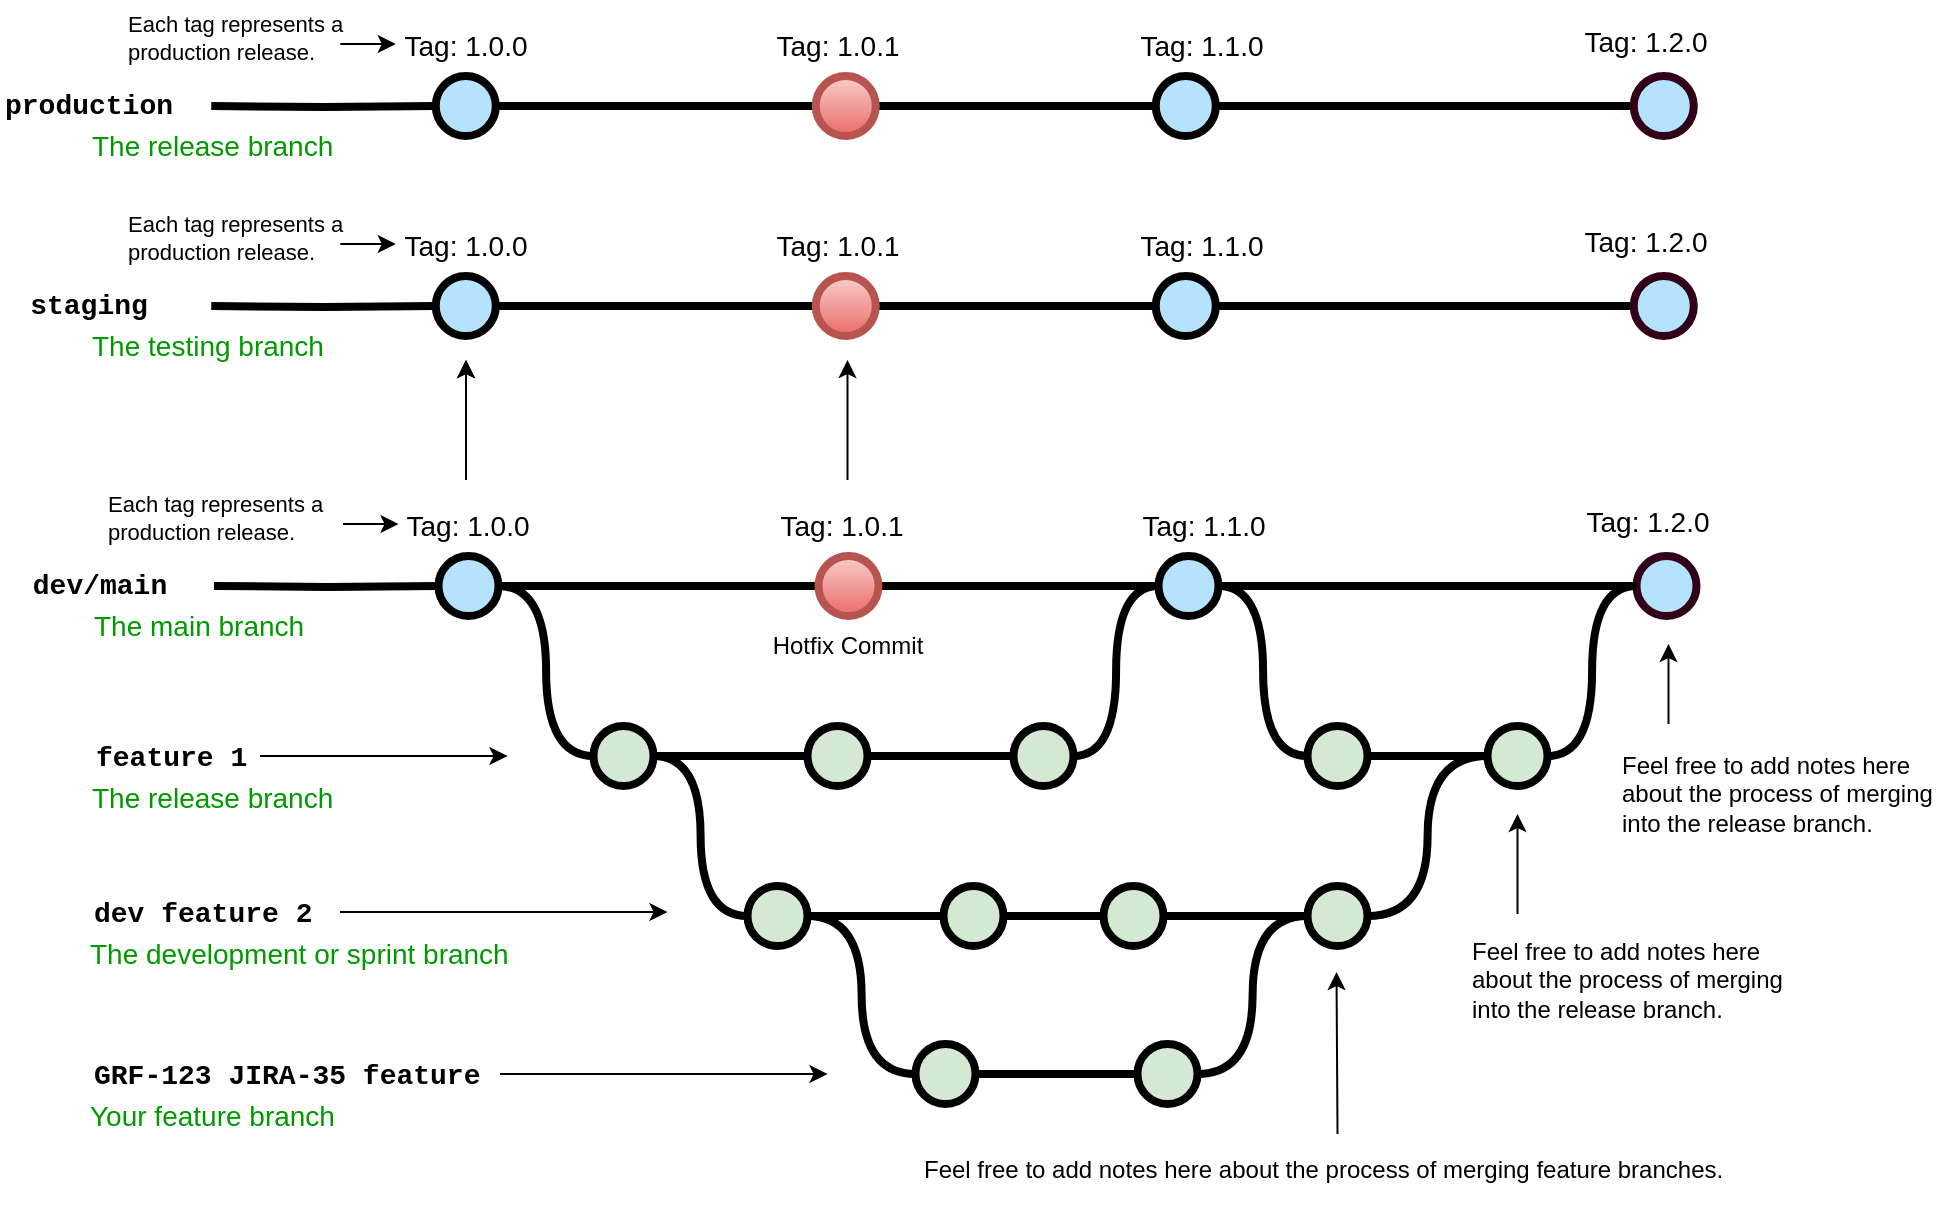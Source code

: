 <mxfile version="14.8.0" type="github">
  <diagram id="UqTXu5nnU7z2pNqZ6FUm" name="Page-1">
    <mxGraphModel dx="1054" dy="649" grid="1" gridSize="10" guides="1" tooltips="1" connect="1" arrows="1" fold="1" page="1" pageScale="1" pageWidth="850" pageHeight="1100" math="0" shadow="0">
      <root>
        <mxCell id="0" />
        <mxCell id="1" parent="0" />
        <mxCell id="iOJm5arGjUEbnIHWwRJL-91" value="" style="edgeStyle=orthogonalEdgeStyle;rounded=0;html=1;jettySize=auto;orthogonalLoop=1;plain-blue;endArrow=none;endFill=0;strokeWidth=4;strokeColor=#000000;entryX=0;entryY=0.5;entryDx=0;entryDy=0;entryPerimeter=0;" parent="1" source="iOJm5arGjUEbnIHWwRJL-92" target="iOJm5arGjUEbnIHWwRJL-105" edge="1">
          <mxGeometry x="277.88" y="93" as="geometry">
            <mxPoint x="427.88" y="93" as="targetPoint" />
          </mxGeometry>
        </mxCell>
        <mxCell id="iOJm5arGjUEbnIHWwRJL-92" value="" style="verticalLabelPosition=bottom;verticalAlign=top;html=1;strokeWidth=4;shape=mxgraph.flowchart.on-page_reference;plain-blue;gradientColor=none;fillColor=#B5E3Fe;strokeColor=#000000;" parent="1" vertex="1">
          <mxGeometry x="247.88" y="78" width="30" height="30" as="geometry" />
        </mxCell>
        <mxCell id="iOJm5arGjUEbnIHWwRJL-93" value="" style="edgeStyle=orthogonalEdgeStyle;curved=1;rounded=0;orthogonalLoop=1;jettySize=auto;html=1;endArrow=none;endFill=0;strokeWidth=4;entryX=0;entryY=0.5;entryDx=0;entryDy=0;entryPerimeter=0;" parent="1" source="iOJm5arGjUEbnIHWwRJL-94" target="iOJm5arGjUEbnIHWwRJL-95" edge="1">
          <mxGeometry relative="1" as="geometry">
            <mxPoint x="720.13" y="93" as="targetPoint" />
          </mxGeometry>
        </mxCell>
        <mxCell id="iOJm5arGjUEbnIHWwRJL-94" value="" style="verticalLabelPosition=bottom;verticalAlign=top;html=1;strokeWidth=4;shape=mxgraph.flowchart.on-page_reference;plain-blue;gradientColor=none;strokeColor=#000000;fillColor=#B5E3FE;" parent="1" vertex="1">
          <mxGeometry x="607.88" y="78" width="30" height="30" as="geometry" />
        </mxCell>
        <mxCell id="iOJm5arGjUEbnIHWwRJL-95" value="" style="verticalLabelPosition=bottom;verticalAlign=top;html=1;strokeWidth=4;shape=mxgraph.flowchart.on-page_reference;plain-blue;gradientColor=none;strokeColor=#33001A;fillColor=#B5E3FE;" parent="1" vertex="1">
          <mxGeometry x="846.88" y="78" width="30" height="30" as="geometry" />
        </mxCell>
        <mxCell id="iOJm5arGjUEbnIHWwRJL-96" value="" style="edgeStyle=orthogonalEdgeStyle;rounded=0;html=1;jettySize=auto;orthogonalLoop=1;strokeWidth=4;endArrow=none;endFill=0;" parent="1" target="iOJm5arGjUEbnIHWwRJL-92" edge="1">
          <mxGeometry x="177.88" y="93" as="geometry">
            <mxPoint x="135.63" y="93" as="sourcePoint" />
          </mxGeometry>
        </mxCell>
        <mxCell id="iOJm5arGjUEbnIHWwRJL-97" value="production" style="text;html=1;strokeColor=none;fillColor=none;align=center;verticalAlign=middle;whiteSpace=wrap;overflow=hidden;fontSize=14;fontStyle=1;fontFamily=Courier New;" parent="1" vertex="1">
          <mxGeometry x="30" y="72" width="88.63" height="42" as="geometry" />
        </mxCell>
        <mxCell id="iOJm5arGjUEbnIHWwRJL-98" value="The release branch" style="text;html=1;strokeColor=none;fillColor=none;align=left;verticalAlign=middle;whiteSpace=wrap;overflow=hidden;fontSize=14;fontStyle=0;fontColor=#009900;" parent="1" vertex="1">
          <mxGeometry x="73.88" y="102" width="146.75" height="20" as="geometry" />
        </mxCell>
        <mxCell id="iOJm5arGjUEbnIHWwRJL-99" value="Tag: 1.1.0" style="text;html=1;strokeColor=none;fillColor=none;align=center;verticalAlign=middle;whiteSpace=wrap;overflow=hidden;fontSize=14;" parent="1" vertex="1">
          <mxGeometry x="575.88" y="52" width="110" height="20" as="geometry" />
        </mxCell>
        <mxCell id="iOJm5arGjUEbnIHWwRJL-100" value="Tag: 1.0.0" style="text;html=1;strokeColor=none;fillColor=none;align=center;verticalAlign=middle;whiteSpace=wrap;overflow=hidden;fontSize=14;" parent="1" vertex="1">
          <mxGeometry x="227.88" y="52" width="70" height="20" as="geometry" />
        </mxCell>
        <mxCell id="iOJm5arGjUEbnIHWwRJL-101" value="Tag: 1.2.0" style="text;html=1;strokeColor=none;fillColor=none;align=center;verticalAlign=middle;whiteSpace=wrap;overflow=hidden;fontSize=14;" parent="1" vertex="1">
          <mxGeometry x="797.88" y="50" width="110" height="20" as="geometry" />
        </mxCell>
        <mxCell id="iOJm5arGjUEbnIHWwRJL-102" value="" style="edgeStyle=orthogonalEdgeStyle;rounded=0;orthogonalLoop=1;jettySize=auto;html=1;fontSize=12;fontColor=#000000;entryX=0;entryY=0.5;entryDx=0;entryDy=0;" parent="1" target="iOJm5arGjUEbnIHWwRJL-100" edge="1">
          <mxGeometry relative="1" as="geometry">
            <mxPoint x="207.88" y="62" as="targetPoint" />
            <Array as="points">
              <mxPoint x="207.88" y="62" />
              <mxPoint x="207.88" y="62" />
            </Array>
            <mxPoint x="200.13" y="62" as="sourcePoint" />
          </mxGeometry>
        </mxCell>
        <mxCell id="iOJm5arGjUEbnIHWwRJL-103" value="&lt;span style=&quot;text-align: center; font-size: 11px;&quot;&gt;Each tag represents a production release.&lt;/span&gt;" style="text;html=1;strokeColor=none;fillColor=none;align=left;verticalAlign=middle;whiteSpace=wrap;overflow=hidden;fontSize=11;fontStyle=0;fontColor=#000000;" parent="1" vertex="1">
          <mxGeometry x="91.5" y="40" width="120" height="38" as="geometry" />
        </mxCell>
        <mxCell id="iOJm5arGjUEbnIHWwRJL-104" value="" style="edgeStyle=orthogonalEdgeStyle;rounded=0;orthogonalLoop=1;jettySize=auto;html=1;fontSize=15;endArrow=none;endFill=0;strokeWidth=4;entryX=0;entryY=0.5;entryDx=0;entryDy=0;entryPerimeter=0;" parent="1" source="iOJm5arGjUEbnIHWwRJL-105" target="iOJm5arGjUEbnIHWwRJL-94" edge="1">
          <mxGeometry relative="1" as="geometry">
            <mxPoint x="545.88" y="93" as="targetPoint" />
          </mxGeometry>
        </mxCell>
        <mxCell id="iOJm5arGjUEbnIHWwRJL-105" value="" style="verticalLabelPosition=bottom;verticalAlign=top;html=1;strokeWidth=4;shape=mxgraph.flowchart.on-page_reference;plain-blue;gradientColor=#EA6B66;strokeColor=#B85450;fillColor=#F8CECC;" parent="1" vertex="1">
          <mxGeometry x="437.88" y="78" width="30" height="30" as="geometry" />
        </mxCell>
        <mxCell id="iOJm5arGjUEbnIHWwRJL-106" value="Tag: 1.0.1" style="text;html=1;strokeColor=none;fillColor=none;align=center;verticalAlign=middle;whiteSpace=wrap;overflow=hidden;fontSize=14;" parent="1" vertex="1">
          <mxGeometry x="414.13" y="52" width="70" height="20" as="geometry" />
        </mxCell>
        <mxCell id="iOJm5arGjUEbnIHWwRJL-223" value="Hotfix Commit" style="text;html=1;strokeColor=none;fillColor=none;align=center;verticalAlign=middle;whiteSpace=wrap;overflow=hidden;" parent="1" vertex="1">
          <mxGeometry x="414.25" y="348" width="80" height="30" as="geometry" />
        </mxCell>
        <mxCell id="iOJm5arGjUEbnIHWwRJL-224" value="" style="edgeStyle=orthogonalEdgeStyle;rounded=0;html=1;jettySize=auto;orthogonalLoop=1;plain-blue;endArrow=none;endFill=0;strokeWidth=4;strokeColor=#000000;entryX=0;entryY=0.5;entryDx=0;entryDy=0;entryPerimeter=0;" parent="1" source="iOJm5arGjUEbnIHWwRJL-226" target="iOJm5arGjUEbnIHWwRJL-279" edge="1">
          <mxGeometry x="279.25" y="333" as="geometry">
            <mxPoint x="429.25" y="333" as="targetPoint" />
          </mxGeometry>
        </mxCell>
        <mxCell id="iOJm5arGjUEbnIHWwRJL-225" style="edgeStyle=orthogonalEdgeStyle;curved=1;rounded=0;html=1;exitX=1;exitY=0.5;exitPerimeter=0;entryX=0;entryY=0.5;entryPerimeter=0;endArrow=none;endFill=0;jettySize=auto;orthogonalLoop=1;strokeWidth=4;fontSize=15;" parent="1" source="iOJm5arGjUEbnIHWwRJL-226" target="iOJm5arGjUEbnIHWwRJL-234" edge="1">
          <mxGeometry relative="1" as="geometry" />
        </mxCell>
        <mxCell id="iOJm5arGjUEbnIHWwRJL-226" value="" style="verticalLabelPosition=bottom;verticalAlign=top;html=1;strokeWidth=4;shape=mxgraph.flowchart.on-page_reference;plain-blue;gradientColor=none;fillColor=#B5E3Fe;strokeColor=#000000;" parent="1" vertex="1">
          <mxGeometry x="249.25" y="318" width="30" height="30" as="geometry" />
        </mxCell>
        <mxCell id="iOJm5arGjUEbnIHWwRJL-227" value="" style="edgeStyle=orthogonalEdgeStyle;curved=1;rounded=0;orthogonalLoop=1;jettySize=auto;html=1;endArrow=none;endFill=0;strokeWidth=4;entryX=0;entryY=0.5;entryDx=0;entryDy=0;entryPerimeter=0;" parent="1" source="iOJm5arGjUEbnIHWwRJL-229" target="iOJm5arGjUEbnIHWwRJL-230" edge="1">
          <mxGeometry relative="1" as="geometry">
            <mxPoint x="721.5" y="333" as="targetPoint" />
          </mxGeometry>
        </mxCell>
        <mxCell id="iOJm5arGjUEbnIHWwRJL-228" style="edgeStyle=orthogonalEdgeStyle;curved=1;rounded=0;orthogonalLoop=1;jettySize=auto;html=1;exitX=1;exitY=0.5;exitDx=0;exitDy=0;exitPerimeter=0;entryX=0;entryY=0.5;entryDx=0;entryDy=0;entryPerimeter=0;endArrow=none;endFill=0;strokeWidth=4;fontFamily=Courier New;fontColor=#009900;" parent="1" source="iOJm5arGjUEbnIHWwRJL-229" target="iOJm5arGjUEbnIHWwRJL-266" edge="1">
          <mxGeometry relative="1" as="geometry" />
        </mxCell>
        <mxCell id="iOJm5arGjUEbnIHWwRJL-229" value="" style="verticalLabelPosition=bottom;verticalAlign=top;html=1;strokeWidth=4;shape=mxgraph.flowchart.on-page_reference;plain-blue;gradientColor=none;strokeColor=#000000;fillColor=#B5E3FE;" parent="1" vertex="1">
          <mxGeometry x="609.25" y="318" width="30" height="30" as="geometry" />
        </mxCell>
        <mxCell id="iOJm5arGjUEbnIHWwRJL-230" value="" style="verticalLabelPosition=bottom;verticalAlign=top;html=1;strokeWidth=4;shape=mxgraph.flowchart.on-page_reference;plain-blue;gradientColor=none;strokeColor=#33001A;fillColor=#B5E3FE;" parent="1" vertex="1">
          <mxGeometry x="848.25" y="318" width="30" height="30" as="geometry" />
        </mxCell>
        <mxCell id="iOJm5arGjUEbnIHWwRJL-231" value="" style="edgeStyle=orthogonalEdgeStyle;rounded=0;html=1;jettySize=auto;orthogonalLoop=1;strokeWidth=4;endArrow=none;endFill=0;" parent="1" target="iOJm5arGjUEbnIHWwRJL-226" edge="1">
          <mxGeometry x="179.25" y="333" as="geometry">
            <mxPoint x="137" y="333" as="sourcePoint" />
          </mxGeometry>
        </mxCell>
        <mxCell id="iOJm5arGjUEbnIHWwRJL-232" value="dev/main" style="text;html=1;strokeColor=none;fillColor=none;align=center;verticalAlign=middle;whiteSpace=wrap;overflow=hidden;fontSize=14;fontStyle=1;fontFamily=Courier New;" parent="1" vertex="1">
          <mxGeometry x="40" y="312" width="80" height="42" as="geometry" />
        </mxCell>
        <mxCell id="iOJm5arGjUEbnIHWwRJL-233" style="edgeStyle=orthogonalEdgeStyle;curved=1;rounded=0;html=1;exitX=1;exitY=0.5;exitPerimeter=0;endArrow=none;endFill=0;jettySize=auto;orthogonalLoop=1;strokeWidth=4;fontSize=15;" parent="1" source="iOJm5arGjUEbnIHWwRJL-234" target="iOJm5arGjUEbnIHWwRJL-236" edge="1">
          <mxGeometry relative="1" as="geometry" />
        </mxCell>
        <mxCell id="iOJm5arGjUEbnIHWwRJL-234" value="" style="verticalLabelPosition=bottom;verticalAlign=top;html=1;strokeWidth=4;shape=mxgraph.flowchart.on-page_reference;plain-purple;gradientColor=none;strokeColor=#000000;fillColor=#D5E8D4;" parent="1" vertex="1">
          <mxGeometry x="326.75" y="403" width="30" height="30" as="geometry" />
        </mxCell>
        <mxCell id="iOJm5arGjUEbnIHWwRJL-235" style="edgeStyle=orthogonalEdgeStyle;curved=1;rounded=0;html=1;exitX=1;exitY=0.5;exitPerimeter=0;entryX=0;entryY=0.5;entryPerimeter=0;endArrow=none;endFill=0;jettySize=auto;orthogonalLoop=1;strokeWidth=4;fontSize=15;" parent="1" source="iOJm5arGjUEbnIHWwRJL-236" target="iOJm5arGjUEbnIHWwRJL-238" edge="1">
          <mxGeometry relative="1" as="geometry" />
        </mxCell>
        <mxCell id="iOJm5arGjUEbnIHWwRJL-236" value="" style="verticalLabelPosition=bottom;verticalAlign=top;html=1;strokeWidth=4;shape=mxgraph.flowchart.on-page_reference;plain-purple;gradientColor=none;strokeColor=#000000;fillColor=#D5E8D4;" parent="1" vertex="1">
          <mxGeometry x="433.75" y="403" width="30" height="30" as="geometry" />
        </mxCell>
        <mxCell id="iOJm5arGjUEbnIHWwRJL-237" style="edgeStyle=orthogonalEdgeStyle;curved=1;rounded=0;html=1;exitX=1;exitY=0.5;exitPerimeter=0;entryX=0;entryY=0.5;entryPerimeter=0;endArrow=none;endFill=0;jettySize=auto;orthogonalLoop=1;strokeWidth=4;fontSize=15;" parent="1" source="iOJm5arGjUEbnIHWwRJL-238" target="iOJm5arGjUEbnIHWwRJL-229" edge="1">
          <mxGeometry relative="1" as="geometry" />
        </mxCell>
        <mxCell id="iOJm5arGjUEbnIHWwRJL-238" value="" style="verticalLabelPosition=bottom;verticalAlign=top;html=1;strokeWidth=4;shape=mxgraph.flowchart.on-page_reference;plain-purple;gradientColor=none;strokeColor=#000000;fillColor=#D5E8D4;" parent="1" vertex="1">
          <mxGeometry x="536.75" y="403" width="30" height="30" as="geometry" />
        </mxCell>
        <mxCell id="iOJm5arGjUEbnIHWwRJL-239" value="feature 1" style="text;html=1;strokeColor=none;fillColor=none;align=left;verticalAlign=middle;whiteSpace=wrap;overflow=hidden;fontSize=14;fontStyle=1;fontFamily=Courier New;" parent="1" vertex="1">
          <mxGeometry x="75.75" y="408" width="84.25" height="20" as="geometry" />
        </mxCell>
        <mxCell id="iOJm5arGjUEbnIHWwRJL-240" value="" style="edgeStyle=orthogonalEdgeStyle;rounded=0;orthogonalLoop=1;jettySize=auto;html=1;endArrow=none;endFill=0;strokeWidth=4;" parent="1" source="iOJm5arGjUEbnIHWwRJL-243" target="iOJm5arGjUEbnIHWwRJL-245" edge="1">
          <mxGeometry relative="1" as="geometry" />
        </mxCell>
        <mxCell id="iOJm5arGjUEbnIHWwRJL-241" style="edgeStyle=orthogonalEdgeStyle;rounded=0;orthogonalLoop=1;jettySize=auto;html=1;entryX=1;entryY=0.5;entryDx=0;entryDy=0;entryPerimeter=0;endArrow=none;endFill=0;strokeWidth=4;curved=1;" parent="1" source="iOJm5arGjUEbnIHWwRJL-243" target="iOJm5arGjUEbnIHWwRJL-234" edge="1">
          <mxGeometry relative="1" as="geometry" />
        </mxCell>
        <mxCell id="iOJm5arGjUEbnIHWwRJL-242" style="edgeStyle=orthogonalEdgeStyle;curved=1;rounded=0;orthogonalLoop=1;jettySize=auto;html=1;exitX=1;exitY=0.5;exitDx=0;exitDy=0;exitPerimeter=0;entryX=0;entryY=0.5;entryDx=0;entryDy=0;entryPerimeter=0;endArrow=none;endFill=0;strokeWidth=4;fontFamily=Courier New;fontColor=#009900;" parent="1" source="iOJm5arGjUEbnIHWwRJL-243" target="iOJm5arGjUEbnIHWwRJL-252" edge="1">
          <mxGeometry relative="1" as="geometry" />
        </mxCell>
        <mxCell id="iOJm5arGjUEbnIHWwRJL-243" value="" style="verticalLabelPosition=bottom;verticalAlign=top;html=1;strokeWidth=4;shape=mxgraph.flowchart.on-page_reference;plain-purple;gradientColor=none;strokeColor=#000000;fillColor=#D5E8D4;" parent="1" vertex="1">
          <mxGeometry x="403.75" y="483" width="30" height="30" as="geometry" />
        </mxCell>
        <mxCell id="iOJm5arGjUEbnIHWwRJL-244" value="" style="edgeStyle=orthogonalEdgeStyle;curved=1;rounded=0;orthogonalLoop=1;jettySize=auto;html=1;endArrow=none;endFill=0;strokeWidth=4;" parent="1" source="iOJm5arGjUEbnIHWwRJL-245" target="iOJm5arGjUEbnIHWwRJL-247" edge="1">
          <mxGeometry relative="1" as="geometry" />
        </mxCell>
        <mxCell id="iOJm5arGjUEbnIHWwRJL-245" value="" style="verticalLabelPosition=bottom;verticalAlign=top;html=1;strokeWidth=4;shape=mxgraph.flowchart.on-page_reference;plain-purple;gradientColor=none;strokeColor=#000000;fillColor=#D5E8D4;" parent="1" vertex="1">
          <mxGeometry x="501.75" y="483" width="30" height="30" as="geometry" />
        </mxCell>
        <mxCell id="iOJm5arGjUEbnIHWwRJL-246" value="" style="edgeStyle=orthogonalEdgeStyle;curved=1;rounded=0;orthogonalLoop=1;jettySize=auto;html=1;endArrow=none;endFill=0;strokeWidth=4;fontFamily=Courier New;fontColor=#009900;" parent="1" source="iOJm5arGjUEbnIHWwRJL-247" target="iOJm5arGjUEbnIHWwRJL-249" edge="1">
          <mxGeometry relative="1" as="geometry" />
        </mxCell>
        <mxCell id="iOJm5arGjUEbnIHWwRJL-247" value="" style="verticalLabelPosition=bottom;verticalAlign=top;html=1;strokeWidth=4;shape=mxgraph.flowchart.on-page_reference;plain-purple;gradientColor=none;strokeColor=#000000;fillColor=#D5E8D4;" parent="1" vertex="1">
          <mxGeometry x="581.75" y="483" width="30" height="30" as="geometry" />
        </mxCell>
        <mxCell id="iOJm5arGjUEbnIHWwRJL-248" style="edgeStyle=orthogonalEdgeStyle;curved=1;rounded=0;orthogonalLoop=1;jettySize=auto;html=1;entryX=0;entryY=0.5;entryDx=0;entryDy=0;entryPerimeter=0;endArrow=none;endFill=0;strokeWidth=4;fontFamily=Courier New;fontColor=#009900;" parent="1" source="iOJm5arGjUEbnIHWwRJL-249" target="iOJm5arGjUEbnIHWwRJL-268" edge="1">
          <mxGeometry relative="1" as="geometry" />
        </mxCell>
        <mxCell id="iOJm5arGjUEbnIHWwRJL-249" value="" style="verticalLabelPosition=bottom;verticalAlign=top;html=1;strokeWidth=4;shape=mxgraph.flowchart.on-page_reference;plain-purple;gradientColor=none;strokeColor=#000000;fillColor=#D5E8D4;" parent="1" vertex="1">
          <mxGeometry x="683.75" y="483" width="30" height="30" as="geometry" />
        </mxCell>
        <mxCell id="iOJm5arGjUEbnIHWwRJL-250" value="dev feature 2" style="text;html=1;strokeColor=none;fillColor=none;align=left;verticalAlign=middle;whiteSpace=wrap;overflow=hidden;fontSize=14;fontStyle=1;fontFamily=Courier New;" parent="1" vertex="1">
          <mxGeometry x="74.75" y="486" width="115.25" height="20" as="geometry" />
        </mxCell>
        <mxCell id="iOJm5arGjUEbnIHWwRJL-251" value="" style="edgeStyle=orthogonalEdgeStyle;rounded=0;orthogonalLoop=1;jettySize=auto;html=1;endArrow=none;endFill=0;strokeWidth=4;" parent="1" source="iOJm5arGjUEbnIHWwRJL-252" target="iOJm5arGjUEbnIHWwRJL-254" edge="1">
          <mxGeometry relative="1" as="geometry" />
        </mxCell>
        <mxCell id="iOJm5arGjUEbnIHWwRJL-252" value="" style="verticalLabelPosition=bottom;verticalAlign=top;html=1;strokeWidth=4;shape=mxgraph.flowchart.on-page_reference;plain-purple;gradientColor=none;strokeColor=#000000;fillColor=#D5E8D4;" parent="1" vertex="1">
          <mxGeometry x="487.75" y="562" width="30" height="30" as="geometry" />
        </mxCell>
        <mxCell id="iOJm5arGjUEbnIHWwRJL-253" style="edgeStyle=orthogonalEdgeStyle;curved=1;rounded=0;orthogonalLoop=1;jettySize=auto;html=1;exitX=1;exitY=0.5;exitDx=0;exitDy=0;exitPerimeter=0;entryX=0;entryY=0.5;entryDx=0;entryDy=0;entryPerimeter=0;endArrow=none;endFill=0;strokeWidth=4;fontFamily=Courier New;fontColor=#009900;" parent="1" source="iOJm5arGjUEbnIHWwRJL-254" target="iOJm5arGjUEbnIHWwRJL-249" edge="1">
          <mxGeometry relative="1" as="geometry" />
        </mxCell>
        <mxCell id="iOJm5arGjUEbnIHWwRJL-254" value="" style="verticalLabelPosition=bottom;verticalAlign=top;html=1;strokeWidth=4;shape=mxgraph.flowchart.on-page_reference;plain-purple;gradientColor=none;strokeColor=#000000;fillColor=#D5E8D4;" parent="1" vertex="1">
          <mxGeometry x="598.75" y="562" width="30" height="30" as="geometry" />
        </mxCell>
        <mxCell id="iOJm5arGjUEbnIHWwRJL-255" value="GRF-123 JIRA-35 feature" style="text;html=1;strokeColor=none;fillColor=none;align=left;verticalAlign=middle;whiteSpace=wrap;overflow=hidden;fontSize=14;fontStyle=1;fontFamily=Courier New;" parent="1" vertex="1">
          <mxGeometry x="74.5" y="567" width="205.5" height="20" as="geometry" />
        </mxCell>
        <mxCell id="iOJm5arGjUEbnIHWwRJL-256" value="The development or sprint branch" style="text;html=1;strokeColor=none;fillColor=none;align=left;verticalAlign=middle;whiteSpace=wrap;overflow=hidden;fontSize=14;fontStyle=0;fontColor=#009900;" parent="1" vertex="1">
          <mxGeometry x="72.75" y="506" width="240" height="20" as="geometry" />
        </mxCell>
        <mxCell id="iOJm5arGjUEbnIHWwRJL-257" value="Your feature branch" style="text;html=1;strokeColor=none;fillColor=none;align=left;verticalAlign=middle;whiteSpace=wrap;overflow=hidden;fontSize=14;fontStyle=0;fontColor=#009900;" parent="1" vertex="1">
          <mxGeometry x="72.75" y="587" width="240" height="20" as="geometry" />
        </mxCell>
        <mxCell id="iOJm5arGjUEbnIHWwRJL-258" value="The release branch" style="text;html=1;strokeColor=none;fillColor=none;align=left;verticalAlign=middle;whiteSpace=wrap;overflow=hidden;fontSize=14;fontStyle=0;fontColor=#009900;" parent="1" vertex="1">
          <mxGeometry x="73.75" y="428" width="240" height="20" as="geometry" />
        </mxCell>
        <mxCell id="iOJm5arGjUEbnIHWwRJL-259" value="The main branch&lt;br&gt;" style="text;html=1;strokeColor=none;fillColor=none;align=left;verticalAlign=middle;whiteSpace=wrap;overflow=hidden;fontSize=14;fontStyle=0;fontColor=#009900;" parent="1" vertex="1">
          <mxGeometry x="75.25" y="342" width="146.75" height="20" as="geometry" />
        </mxCell>
        <mxCell id="iOJm5arGjUEbnIHWwRJL-260" value="" style="endArrow=classic;html=1;strokeWidth=1;fontFamily=Courier New;fontColor=#009900;exitX=1;exitY=0.5;exitDx=0;exitDy=0;" parent="1" source="iOJm5arGjUEbnIHWwRJL-255" edge="1">
          <mxGeometry width="50" height="50" relative="1" as="geometry">
            <mxPoint x="293.75" y="576.5" as="sourcePoint" />
            <mxPoint x="443.75" y="577" as="targetPoint" />
          </mxGeometry>
        </mxCell>
        <mxCell id="iOJm5arGjUEbnIHWwRJL-261" value="" style="endArrow=classic;html=1;strokeWidth=1;fontFamily=Courier New;fontColor=#009900;" parent="1" edge="1">
          <mxGeometry width="50" height="50" relative="1" as="geometry">
            <mxPoint x="200" y="496" as="sourcePoint" />
            <mxPoint x="363.75" y="496" as="targetPoint" />
          </mxGeometry>
        </mxCell>
        <mxCell id="iOJm5arGjUEbnIHWwRJL-262" value="" style="endArrow=classic;html=1;strokeWidth=1;fontFamily=Courier New;fontColor=#009900;exitX=1;exitY=0.5;exitDx=0;exitDy=0;" parent="1" source="iOJm5arGjUEbnIHWwRJL-239" edge="1">
          <mxGeometry width="50" height="50" relative="1" as="geometry">
            <mxPoint x="180" y="418" as="sourcePoint" />
            <mxPoint x="283.75" y="418" as="targetPoint" />
          </mxGeometry>
        </mxCell>
        <mxCell id="iOJm5arGjUEbnIHWwRJL-263" value="Tag: 1.1.0" style="text;html=1;strokeColor=none;fillColor=none;align=center;verticalAlign=middle;whiteSpace=wrap;overflow=hidden;fontSize=14;" parent="1" vertex="1">
          <mxGeometry x="577.25" y="292" width="110" height="20" as="geometry" />
        </mxCell>
        <mxCell id="iOJm5arGjUEbnIHWwRJL-264" value="Tag: 1.0.0" style="text;html=1;strokeColor=none;fillColor=none;align=center;verticalAlign=middle;whiteSpace=wrap;overflow=hidden;fontSize=14;" parent="1" vertex="1">
          <mxGeometry x="229.25" y="292" width="70" height="20" as="geometry" />
        </mxCell>
        <mxCell id="iOJm5arGjUEbnIHWwRJL-265" value="" style="edgeStyle=orthogonalEdgeStyle;curved=1;rounded=0;orthogonalLoop=1;jettySize=auto;html=1;endArrow=none;endFill=0;strokeWidth=4;fontFamily=Courier New;fontColor=#009900;" parent="1" source="iOJm5arGjUEbnIHWwRJL-266" target="iOJm5arGjUEbnIHWwRJL-268" edge="1">
          <mxGeometry relative="1" as="geometry" />
        </mxCell>
        <mxCell id="iOJm5arGjUEbnIHWwRJL-266" value="" style="verticalLabelPosition=bottom;verticalAlign=top;html=1;strokeWidth=4;shape=mxgraph.flowchart.on-page_reference;plain-purple;gradientColor=none;strokeColor=#000000;fillColor=#D5E8D4;" parent="1" vertex="1">
          <mxGeometry x="683.75" y="403" width="30" height="30" as="geometry" />
        </mxCell>
        <mxCell id="iOJm5arGjUEbnIHWwRJL-267" style="edgeStyle=orthogonalEdgeStyle;curved=1;rounded=0;orthogonalLoop=1;jettySize=auto;html=1;entryX=0;entryY=0.5;entryDx=0;entryDy=0;entryPerimeter=0;endArrow=none;endFill=0;strokeWidth=4;fontFamily=Courier New;fontColor=#009900;" parent="1" source="iOJm5arGjUEbnIHWwRJL-268" target="iOJm5arGjUEbnIHWwRJL-230" edge="1">
          <mxGeometry relative="1" as="geometry" />
        </mxCell>
        <mxCell id="iOJm5arGjUEbnIHWwRJL-268" value="" style="verticalLabelPosition=bottom;verticalAlign=top;html=1;strokeWidth=4;shape=mxgraph.flowchart.on-page_reference;plain-purple;gradientColor=none;strokeColor=#000000;fillColor=#D5E8D4;" parent="1" vertex="1">
          <mxGeometry x="773.75" y="403" width="30" height="30" as="geometry" />
        </mxCell>
        <mxCell id="iOJm5arGjUEbnIHWwRJL-269" value="Tag: 1.2.0" style="text;html=1;strokeColor=none;fillColor=none;align=center;verticalAlign=middle;whiteSpace=wrap;overflow=hidden;fontSize=14;" parent="1" vertex="1">
          <mxGeometry x="799.25" y="290" width="110" height="20" as="geometry" />
        </mxCell>
        <mxCell id="iOJm5arGjUEbnIHWwRJL-270" value="" style="endArrow=classic;html=1;strokeWidth=1;fontFamily=Courier New;fontColor=#009900;exitX=0.5;exitY=0;exitDx=0;exitDy=0;" parent="1" source="iOJm5arGjUEbnIHWwRJL-273" edge="1">
          <mxGeometry width="50" height="50" relative="1" as="geometry">
            <mxPoint x="698.25" y="757.5" as="sourcePoint" />
            <mxPoint x="698.25" y="526" as="targetPoint" />
          </mxGeometry>
        </mxCell>
        <mxCell id="iOJm5arGjUEbnIHWwRJL-271" value="" style="endArrow=classic;html=1;strokeWidth=1;fontFamily=Courier New;fontColor=#009900;" parent="1" edge="1">
          <mxGeometry width="50" height="50" relative="1" as="geometry">
            <mxPoint x="788.75" y="497" as="sourcePoint" />
            <mxPoint x="788.75" y="447" as="targetPoint" />
          </mxGeometry>
        </mxCell>
        <mxCell id="iOJm5arGjUEbnIHWwRJL-272" value="&lt;span style=&quot;text-align: center&quot;&gt;Feel free to add notes here about the process of merging into the release branch.&lt;br&gt;&lt;/span&gt;" style="text;html=1;strokeColor=none;fillColor=none;align=left;verticalAlign=middle;whiteSpace=wrap;overflow=hidden;fontSize=12;fontStyle=0;fontColor=#000000;" parent="1" vertex="1">
          <mxGeometry x="763.75" y="497" width="163.25" height="66" as="geometry" />
        </mxCell>
        <mxCell id="iOJm5arGjUEbnIHWwRJL-273" value="&lt;div style=&quot;&quot;&gt;&lt;span&gt;Feel free to add notes here about the process of merging feature branches.&lt;/span&gt;&lt;/div&gt;" style="text;html=1;strokeColor=none;fillColor=none;align=left;verticalAlign=middle;whiteSpace=wrap;overflow=hidden;fontSize=12;fontStyle=0;fontColor=#000000;" parent="1" vertex="1">
          <mxGeometry x="489.63" y="607" width="418.25" height="36" as="geometry" />
        </mxCell>
        <mxCell id="iOJm5arGjUEbnIHWwRJL-274" value="" style="edgeStyle=orthogonalEdgeStyle;rounded=0;orthogonalLoop=1;jettySize=auto;html=1;fontSize=12;fontColor=#000000;entryX=0;entryY=0.5;entryDx=0;entryDy=0;" parent="1" source="iOJm5arGjUEbnIHWwRJL-275" target="iOJm5arGjUEbnIHWwRJL-264" edge="1">
          <mxGeometry relative="1" as="geometry">
            <mxPoint x="209.25" y="302" as="targetPoint" />
            <Array as="points">
              <mxPoint x="209.25" y="302" />
              <mxPoint x="209.25" y="302" />
            </Array>
          </mxGeometry>
        </mxCell>
        <mxCell id="iOJm5arGjUEbnIHWwRJL-275" value="&lt;span style=&quot;text-align: center; font-size: 11px;&quot;&gt;Each tag represents a production release.&lt;/span&gt;" style="text;html=1;strokeColor=none;fillColor=none;align=left;verticalAlign=middle;whiteSpace=wrap;overflow=hidden;fontSize=11;fontStyle=0;fontColor=#000000;" parent="1" vertex="1">
          <mxGeometry x="81.5" y="280" width="120" height="38" as="geometry" />
        </mxCell>
        <mxCell id="iOJm5arGjUEbnIHWwRJL-276" value="" style="endArrow=classic;html=1;strokeWidth=1;fontFamily=Courier New;fontColor=#009900;" parent="1" edge="1">
          <mxGeometry width="50" height="50" relative="1" as="geometry">
            <mxPoint x="864.25" y="402" as="sourcePoint" />
            <mxPoint x="864.25" y="362" as="targetPoint" />
          </mxGeometry>
        </mxCell>
        <mxCell id="iOJm5arGjUEbnIHWwRJL-277" value="&lt;span style=&quot;text-align: center&quot;&gt;Feel free to add notes here about the process of merging into the release branch.&lt;br&gt;&lt;br&gt;&lt;/span&gt;" style="text;html=1;strokeColor=none;fillColor=none;align=left;verticalAlign=middle;whiteSpace=wrap;overflow=hidden;fontSize=12;fontStyle=0;fontColor=#000000;" parent="1" vertex="1">
          <mxGeometry x="839.25" y="403" width="167.75" height="81" as="geometry" />
        </mxCell>
        <mxCell id="iOJm5arGjUEbnIHWwRJL-278" value="" style="edgeStyle=orthogonalEdgeStyle;rounded=0;orthogonalLoop=1;jettySize=auto;html=1;fontSize=15;endArrow=none;endFill=0;strokeWidth=4;entryX=0;entryY=0.5;entryDx=0;entryDy=0;entryPerimeter=0;" parent="1" source="iOJm5arGjUEbnIHWwRJL-279" target="iOJm5arGjUEbnIHWwRJL-229" edge="1">
          <mxGeometry relative="1" as="geometry">
            <mxPoint x="547.25" y="333" as="targetPoint" />
          </mxGeometry>
        </mxCell>
        <mxCell id="iOJm5arGjUEbnIHWwRJL-279" value="" style="verticalLabelPosition=bottom;verticalAlign=top;html=1;strokeWidth=4;shape=mxgraph.flowchart.on-page_reference;plain-blue;gradientColor=#EA6B66;strokeColor=#B85450;fillColor=#F8CECC;" parent="1" vertex="1">
          <mxGeometry x="439.25" y="318" width="30" height="30" as="geometry" />
        </mxCell>
        <mxCell id="iOJm5arGjUEbnIHWwRJL-280" value="Tag: 1.0.1" style="text;html=1;strokeColor=none;fillColor=none;align=center;verticalAlign=middle;whiteSpace=wrap;overflow=hidden;fontSize=14;" parent="1" vertex="1">
          <mxGeometry x="415.5" y="292" width="70" height="20" as="geometry" />
        </mxCell>
        <mxCell id="iOJm5arGjUEbnIHWwRJL-360" value="" style="edgeStyle=orthogonalEdgeStyle;rounded=0;html=1;jettySize=auto;orthogonalLoop=1;plain-blue;endArrow=none;endFill=0;strokeWidth=4;strokeColor=#000000;entryX=0;entryY=0.5;entryDx=0;entryDy=0;entryPerimeter=0;" parent="1" source="iOJm5arGjUEbnIHWwRJL-361" target="iOJm5arGjUEbnIHWwRJL-374" edge="1">
          <mxGeometry x="277.88" y="193" as="geometry">
            <mxPoint x="427.88" y="193" as="targetPoint" />
          </mxGeometry>
        </mxCell>
        <mxCell id="iOJm5arGjUEbnIHWwRJL-361" value="" style="verticalLabelPosition=bottom;verticalAlign=top;html=1;strokeWidth=4;shape=mxgraph.flowchart.on-page_reference;plain-blue;gradientColor=none;fillColor=#B5E3Fe;strokeColor=#000000;" parent="1" vertex="1">
          <mxGeometry x="247.88" y="178" width="30" height="30" as="geometry" />
        </mxCell>
        <mxCell id="iOJm5arGjUEbnIHWwRJL-362" value="" style="edgeStyle=orthogonalEdgeStyle;curved=1;rounded=0;orthogonalLoop=1;jettySize=auto;html=1;endArrow=none;endFill=0;strokeWidth=4;entryX=0;entryY=0.5;entryDx=0;entryDy=0;entryPerimeter=0;" parent="1" source="iOJm5arGjUEbnIHWwRJL-363" target="iOJm5arGjUEbnIHWwRJL-364" edge="1">
          <mxGeometry relative="1" as="geometry">
            <mxPoint x="720.13" y="193" as="targetPoint" />
          </mxGeometry>
        </mxCell>
        <mxCell id="iOJm5arGjUEbnIHWwRJL-363" value="" style="verticalLabelPosition=bottom;verticalAlign=top;html=1;strokeWidth=4;shape=mxgraph.flowchart.on-page_reference;plain-blue;gradientColor=none;strokeColor=#000000;fillColor=#B5E3FE;" parent="1" vertex="1">
          <mxGeometry x="607.88" y="178" width="30" height="30" as="geometry" />
        </mxCell>
        <mxCell id="iOJm5arGjUEbnIHWwRJL-364" value="" style="verticalLabelPosition=bottom;verticalAlign=top;html=1;strokeWidth=4;shape=mxgraph.flowchart.on-page_reference;plain-blue;gradientColor=none;strokeColor=#33001A;fillColor=#B5E3FE;" parent="1" vertex="1">
          <mxGeometry x="846.88" y="178" width="30" height="30" as="geometry" />
        </mxCell>
        <mxCell id="iOJm5arGjUEbnIHWwRJL-365" value="" style="edgeStyle=orthogonalEdgeStyle;rounded=0;html=1;jettySize=auto;orthogonalLoop=1;strokeWidth=4;endArrow=none;endFill=0;" parent="1" target="iOJm5arGjUEbnIHWwRJL-361" edge="1">
          <mxGeometry x="177.88" y="193" as="geometry">
            <mxPoint x="135.63" y="193" as="sourcePoint" />
          </mxGeometry>
        </mxCell>
        <mxCell id="iOJm5arGjUEbnIHWwRJL-366" value="staging" style="text;html=1;strokeColor=none;fillColor=none;align=center;verticalAlign=middle;whiteSpace=wrap;overflow=hidden;fontSize=14;fontStyle=1;fontFamily=Courier New;" parent="1" vertex="1">
          <mxGeometry x="30" y="172" width="88.63" height="42" as="geometry" />
        </mxCell>
        <mxCell id="iOJm5arGjUEbnIHWwRJL-367" value="The testing branch" style="text;html=1;strokeColor=none;fillColor=none;align=left;verticalAlign=middle;whiteSpace=wrap;overflow=hidden;fontSize=14;fontStyle=0;fontColor=#009900;" parent="1" vertex="1">
          <mxGeometry x="73.88" y="202" width="146.75" height="20" as="geometry" />
        </mxCell>
        <mxCell id="iOJm5arGjUEbnIHWwRJL-368" value="Tag: 1.1.0" style="text;html=1;strokeColor=none;fillColor=none;align=center;verticalAlign=middle;whiteSpace=wrap;overflow=hidden;fontSize=14;" parent="1" vertex="1">
          <mxGeometry x="575.88" y="152" width="110" height="20" as="geometry" />
        </mxCell>
        <mxCell id="iOJm5arGjUEbnIHWwRJL-369" value="Tag: 1.0.0" style="text;html=1;strokeColor=none;fillColor=none;align=center;verticalAlign=middle;whiteSpace=wrap;overflow=hidden;fontSize=14;" parent="1" vertex="1">
          <mxGeometry x="227.88" y="152" width="70" height="20" as="geometry" />
        </mxCell>
        <mxCell id="iOJm5arGjUEbnIHWwRJL-370" value="Tag: 1.2.0" style="text;html=1;strokeColor=none;fillColor=none;align=center;verticalAlign=middle;whiteSpace=wrap;overflow=hidden;fontSize=14;" parent="1" vertex="1">
          <mxGeometry x="797.88" y="150" width="110" height="20" as="geometry" />
        </mxCell>
        <mxCell id="iOJm5arGjUEbnIHWwRJL-371" value="" style="edgeStyle=orthogonalEdgeStyle;rounded=0;orthogonalLoop=1;jettySize=auto;html=1;fontSize=12;fontColor=#000000;entryX=0;entryY=0.5;entryDx=0;entryDy=0;" parent="1" target="iOJm5arGjUEbnIHWwRJL-369" edge="1">
          <mxGeometry relative="1" as="geometry">
            <mxPoint x="207.88" y="162" as="targetPoint" />
            <Array as="points">
              <mxPoint x="207.88" y="162" />
              <mxPoint x="207.88" y="162" />
            </Array>
            <mxPoint x="200.13" y="162" as="sourcePoint" />
          </mxGeometry>
        </mxCell>
        <mxCell id="iOJm5arGjUEbnIHWwRJL-372" value="&lt;span style=&quot;text-align: center; font-size: 11px;&quot;&gt;Each tag represents a production release.&lt;/span&gt;" style="text;html=1;strokeColor=none;fillColor=none;align=left;verticalAlign=middle;whiteSpace=wrap;overflow=hidden;fontSize=11;fontStyle=0;fontColor=#000000;" parent="1" vertex="1">
          <mxGeometry x="91.5" y="140" width="120" height="38" as="geometry" />
        </mxCell>
        <mxCell id="iOJm5arGjUEbnIHWwRJL-373" value="" style="edgeStyle=orthogonalEdgeStyle;rounded=0;orthogonalLoop=1;jettySize=auto;html=1;fontSize=15;endArrow=none;endFill=0;strokeWidth=4;entryX=0;entryY=0.5;entryDx=0;entryDy=0;entryPerimeter=0;" parent="1" source="iOJm5arGjUEbnIHWwRJL-374" target="iOJm5arGjUEbnIHWwRJL-363" edge="1">
          <mxGeometry relative="1" as="geometry">
            <mxPoint x="545.88" y="193" as="targetPoint" />
          </mxGeometry>
        </mxCell>
        <mxCell id="iOJm5arGjUEbnIHWwRJL-374" value="" style="verticalLabelPosition=bottom;verticalAlign=top;html=1;strokeWidth=4;shape=mxgraph.flowchart.on-page_reference;plain-blue;gradientColor=#EA6B66;strokeColor=#B85450;fillColor=#F8CECC;" parent="1" vertex="1">
          <mxGeometry x="437.88" y="178" width="30" height="30" as="geometry" />
        </mxCell>
        <mxCell id="iOJm5arGjUEbnIHWwRJL-375" value="Tag: 1.0.1" style="text;html=1;strokeColor=none;fillColor=none;align=center;verticalAlign=middle;whiteSpace=wrap;overflow=hidden;fontSize=14;" parent="1" vertex="1">
          <mxGeometry x="414.13" y="152" width="70" height="20" as="geometry" />
        </mxCell>
        <mxCell id="ygNAYllRqAlc4MEHy6dt-1" value="" style="endArrow=classic;html=1;" edge="1" parent="1">
          <mxGeometry width="50" height="50" relative="1" as="geometry">
            <mxPoint x="263" y="280" as="sourcePoint" />
            <mxPoint x="263" y="220" as="targetPoint" />
          </mxGeometry>
        </mxCell>
        <mxCell id="ygNAYllRqAlc4MEHy6dt-3" value="" style="endArrow=classic;html=1;" edge="1" parent="1">
          <mxGeometry width="50" height="50" relative="1" as="geometry">
            <mxPoint x="263" y="280" as="sourcePoint" />
            <mxPoint x="263" y="220" as="targetPoint" />
            <Array as="points">
              <mxPoint x="263" y="250" />
            </Array>
          </mxGeometry>
        </mxCell>
        <mxCell id="ygNAYllRqAlc4MEHy6dt-5" value="" style="endArrow=classic;html=1;" edge="1" parent="1">
          <mxGeometry width="50" height="50" relative="1" as="geometry">
            <mxPoint x="453.75" y="280" as="sourcePoint" />
            <mxPoint x="453.75" y="220" as="targetPoint" />
            <Array as="points">
              <mxPoint x="453.75" y="250" />
            </Array>
          </mxGeometry>
        </mxCell>
      </root>
    </mxGraphModel>
  </diagram>
</mxfile>
